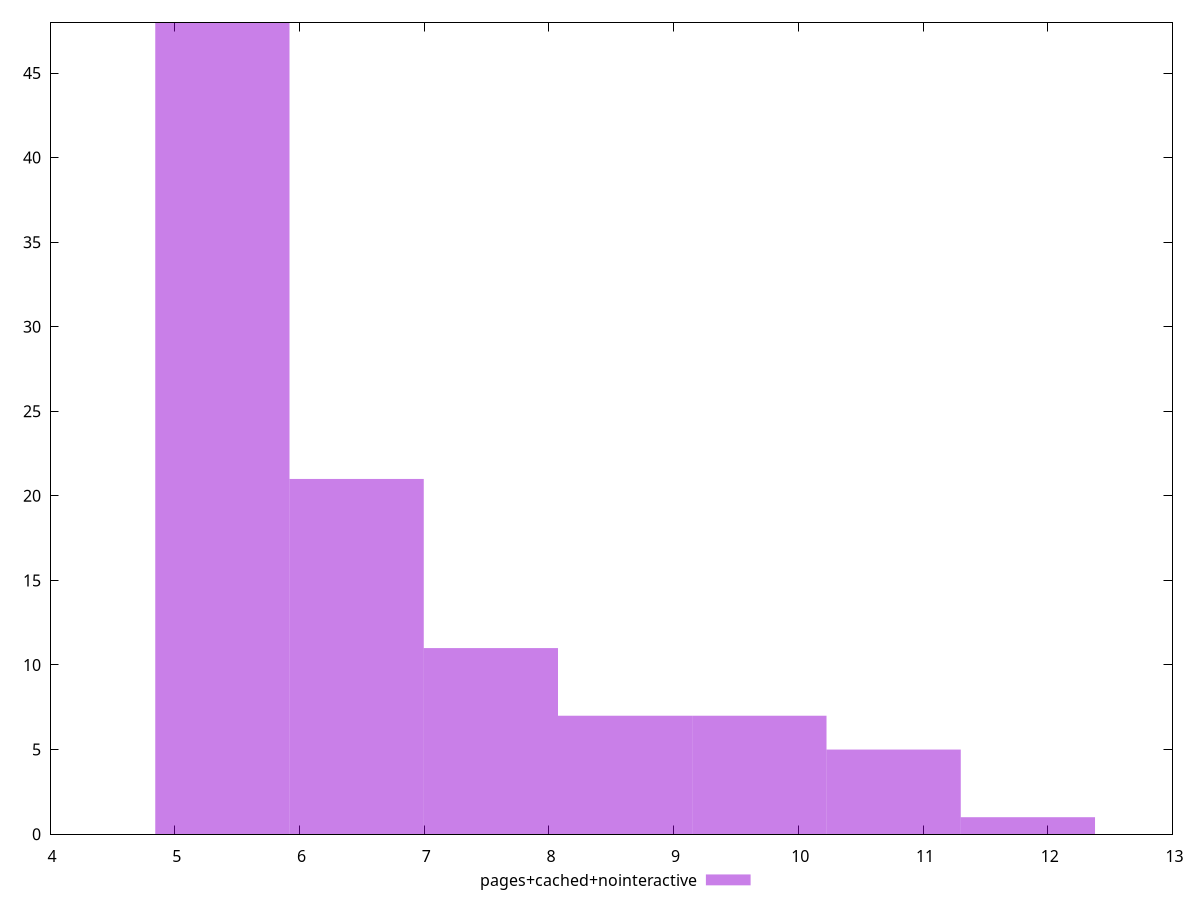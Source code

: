 $_pagesCachedNointeractive <<EOF
5.382083389455738 48
6.458500067346884 21
10.764166778911475 5
7.534916745238032 11
9.687750101020328 7
8.61133342312918 7
11.840583456802623 1
EOF
set key outside below
set terminal pngcairo
set output "report_00005_2020-11-02T22-26-11.212Z/network-server-latency/pages+cached+nointeractive//raw_hist.png"
set yrange [0:48]
set boxwidth 1.0764166778911475
set style fill transparent solid 0.5 noborder
plot $_pagesCachedNointeractive title "pages+cached+nointeractive" with boxes ,
